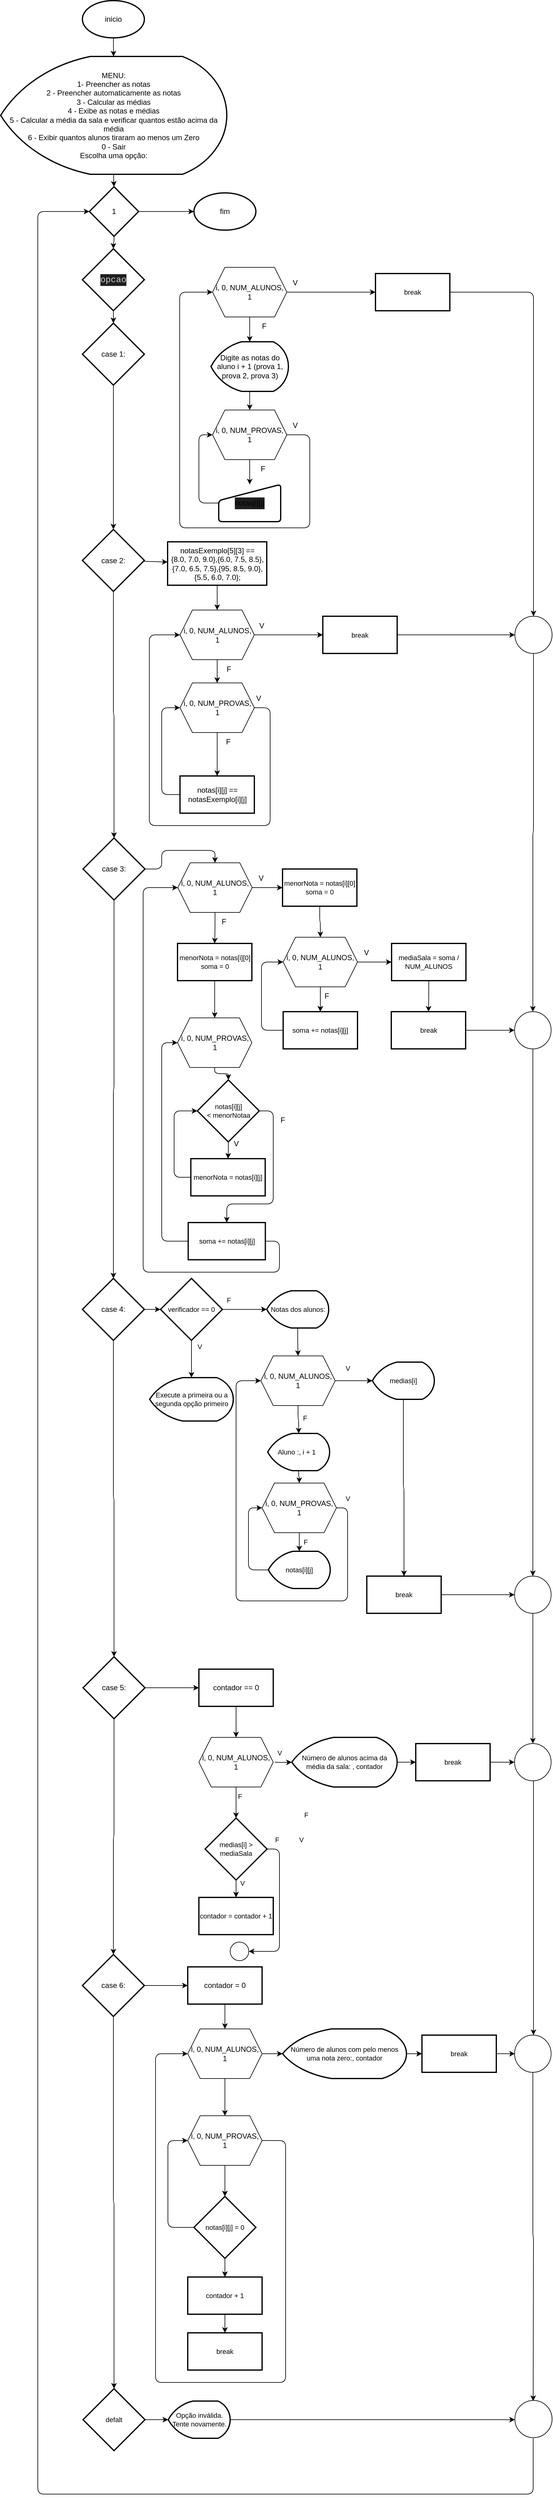 <mxfile>
    <diagram id="qkY7__N8tfTs5r9OMpkE" name="Page-1">
        <mxGraphModel dx="1461" dy="587" grid="1" gridSize="10" guides="1" tooltips="1" connect="1" arrows="1" fold="1" page="1" pageScale="1" pageWidth="850" pageHeight="1100" math="0" shadow="0">
            <root>
                <mxCell id="0"/>
                <mxCell id="1" parent="0"/>
                <mxCell id="8" value="" style="edgeStyle=none;html=1;" parent="1" source="2" target="6" edge="1">
                    <mxGeometry relative="1" as="geometry"/>
                </mxCell>
                <mxCell id="2" value="inicio" style="strokeWidth=2;html=1;shape=mxgraph.flowchart.start_1;whiteSpace=wrap;" parent="1" vertex="1">
                    <mxGeometry x="142" y="10" width="100" height="60" as="geometry"/>
                </mxCell>
                <mxCell id="222" style="edgeStyle=orthogonalEdgeStyle;html=1;exitX=0.5;exitY=1;exitDx=0;exitDy=0;exitPerimeter=0;entryX=0.5;entryY=0;entryDx=0;entryDy=0;entryPerimeter=0;" edge="1" parent="1" source="3" target="12">
                    <mxGeometry relative="1" as="geometry"/>
                </mxCell>
                <mxCell id="3" value="&lt;div style=&quot;color: rgb(204, 204, 204); background-color: rgb(31, 31, 31); font-family: &amp;quot;Cascadia Code&amp;quot;, Consolas, &amp;quot;Courier New&amp;quot;, monospace; font-size: 14px; line-height: 19px;&quot;&gt;opcao&lt;/div&gt;" style="strokeWidth=2;html=1;shape=mxgraph.flowchart.decision;whiteSpace=wrap;" parent="1" vertex="1">
                    <mxGeometry x="142" y="410" width="100" height="100" as="geometry"/>
                </mxCell>
                <mxCell id="220" style="edgeStyle=orthogonalEdgeStyle;html=1;exitX=0.5;exitY=1;exitDx=0;exitDy=0;exitPerimeter=0;entryX=0.5;entryY=0;entryDx=0;entryDy=0;entryPerimeter=0;" edge="1" parent="1" source="6" target="184">
                    <mxGeometry relative="1" as="geometry"/>
                </mxCell>
                <mxCell id="6" value="&lt;div style=&quot;&quot;&gt;MENU:&lt;/div&gt;&lt;div style=&quot;&quot;&gt;1- Preencher as notas&lt;/div&gt;&lt;div style=&quot;&quot;&gt;2 - Preencher automaticamente as notas&lt;/div&gt;&lt;div style=&quot;&quot;&gt;3 - Calcular as médias&lt;/div&gt;&lt;div style=&quot;&quot;&gt;4 - Exibe as notas e médias&lt;/div&gt;&lt;div style=&quot;&quot;&gt;5 - Calcular a média da sala e verificar quantos estão acima da média&lt;/div&gt;&lt;div style=&quot;&quot;&gt;6 - Exibir quantos alunos tiraram ao menos um Zero&lt;/div&gt;&lt;div style=&quot;&quot;&gt;0 - Sair&lt;/div&gt;&lt;div style=&quot;&quot;&gt;Escolha uma opção:&lt;/div&gt;" style="strokeWidth=2;html=1;shape=mxgraph.flowchart.display;whiteSpace=wrap;align=center;" parent="1" vertex="1">
                    <mxGeometry x="10" y="100" width="365" height="190" as="geometry"/>
                </mxCell>
                <mxCell id="43" style="edgeStyle=orthogonalEdgeStyle;html=1;exitX=0.5;exitY=1;exitDx=0;exitDy=0;exitPerimeter=0;entryX=0.5;entryY=0;entryDx=0;entryDy=0;entryPerimeter=0;fontSize=11;" parent="1" source="12" target="17" edge="1">
                    <mxGeometry relative="1" as="geometry"/>
                </mxCell>
                <mxCell id="12" value="case 1:" style="strokeWidth=2;html=1;shape=mxgraph.flowchart.decision;whiteSpace=wrap;" parent="1" vertex="1">
                    <mxGeometry x="142" y="530" width="100" height="100" as="geometry"/>
                </mxCell>
                <mxCell id="82" value="" style="edgeStyle=orthogonalEdgeStyle;html=1;fontSize=11;exitX=1;exitY=0.5;exitDx=0;exitDy=0;exitPerimeter=0;" parent="1" source="15" target="81" edge="1">
                    <mxGeometry relative="1" as="geometry">
                        <mxPoint x="260" y="2730" as="sourcePoint"/>
                    </mxGeometry>
                </mxCell>
                <mxCell id="98" value="" style="edgeStyle=orthogonalEdgeStyle;html=1;fontSize=11;" parent="1" source="14" target="95" edge="1">
                    <mxGeometry relative="1" as="geometry"/>
                </mxCell>
                <mxCell id="119" style="edgeStyle=orthogonalEdgeStyle;html=1;entryX=0.5;entryY=0;entryDx=0;entryDy=0;entryPerimeter=0;fontSize=11;" parent="1" source="14" target="15" edge="1">
                    <mxGeometry relative="1" as="geometry"/>
                </mxCell>
                <mxCell id="14" value="case 4:" style="strokeWidth=2;html=1;shape=mxgraph.flowchart.decision;whiteSpace=wrap;" parent="1" vertex="1">
                    <mxGeometry x="142" y="2070" width="100" height="100" as="geometry"/>
                </mxCell>
                <mxCell id="120" style="edgeStyle=orthogonalEdgeStyle;html=1;entryX=0.5;entryY=0;entryDx=0;entryDy=0;entryPerimeter=0;fontSize=11;" parent="1" source="15" target="18" edge="1">
                    <mxGeometry relative="1" as="geometry"/>
                </mxCell>
                <mxCell id="15" value="case 5:" style="strokeWidth=2;html=1;shape=mxgraph.flowchart.decision;whiteSpace=wrap;" parent="1" vertex="1">
                    <mxGeometry x="143" y="2680" width="100" height="100" as="geometry"/>
                </mxCell>
                <mxCell id="93" style="edgeStyle=orthogonalEdgeStyle;html=1;exitX=0.5;exitY=1;exitDx=0;exitDy=0;exitPerimeter=0;entryX=0.5;entryY=0;entryDx=0;entryDy=0;entryPerimeter=0;fontSize=11;" parent="1" source="16" target="14" edge="1">
                    <mxGeometry relative="1" as="geometry"/>
                </mxCell>
                <mxCell id="250" style="edgeStyle=orthogonalEdgeStyle;html=1;exitX=1;exitY=0.5;exitDx=0;exitDy=0;exitPerimeter=0;entryX=0.5;entryY=0;entryDx=0;entryDy=0;" edge="1" parent="1" source="16" target="193">
                    <mxGeometry relative="1" as="geometry">
                        <Array as="points">
                            <mxPoint x="270" y="1410"/>
                            <mxPoint x="270" y="1380"/>
                            <mxPoint x="356" y="1380"/>
                        </Array>
                    </mxGeometry>
                </mxCell>
                <mxCell id="16" value="case 3:" style="strokeWidth=2;html=1;shape=mxgraph.flowchart.decision;whiteSpace=wrap;" parent="1" vertex="1">
                    <mxGeometry x="143" y="1360" width="100" height="100" as="geometry"/>
                </mxCell>
                <mxCell id="33" value="" style="edgeStyle=none;html=1;fontSize=11;" parent="1" source="17" target="32" edge="1">
                    <mxGeometry relative="1" as="geometry"/>
                </mxCell>
                <mxCell id="77" style="edgeStyle=orthogonalEdgeStyle;html=1;entryX=0.5;entryY=0;entryDx=0;entryDy=0;entryPerimeter=0;fontSize=11;" parent="1" source="17" target="16" edge="1">
                    <mxGeometry relative="1" as="geometry"/>
                </mxCell>
                <mxCell id="17" value="case 2:" style="strokeWidth=2;html=1;shape=mxgraph.flowchart.decision;whiteSpace=wrap;" parent="1" vertex="1">
                    <mxGeometry x="142" y="862.5" width="100" height="100" as="geometry"/>
                </mxCell>
                <mxCell id="122" value="" style="edgeStyle=orthogonalEdgeStyle;html=1;fontSize=11;" parent="1" source="18" target="121" edge="1">
                    <mxGeometry relative="1" as="geometry"/>
                </mxCell>
                <mxCell id="140" style="edgeStyle=orthogonalEdgeStyle;html=1;exitX=0.5;exitY=1;exitDx=0;exitDy=0;exitPerimeter=0;fontSize=11;" parent="1" source="18" target="139" edge="1">
                    <mxGeometry relative="1" as="geometry"/>
                </mxCell>
                <mxCell id="18" value="case 6:" style="strokeWidth=2;html=1;shape=mxgraph.flowchart.decision;whiteSpace=wrap;" parent="1" vertex="1">
                    <mxGeometry x="142" y="3160" width="100" height="100" as="geometry"/>
                </mxCell>
                <mxCell id="239" style="edgeStyle=orthogonalEdgeStyle;html=1;exitX=0.5;exitY=1;exitDx=0;exitDy=0;exitPerimeter=0;entryX=0.5;entryY=0;entryDx=0;entryDy=0;" edge="1" parent="1" source="20" target="191">
                    <mxGeometry relative="1" as="geometry"/>
                </mxCell>
                <mxCell id="20" value="Digite as notas do aluno i + 1 (prova 1, prova 2, prova 3)" style="strokeWidth=2;html=1;shape=mxgraph.flowchart.display;whiteSpace=wrap;" parent="1" vertex="1">
                    <mxGeometry x="349.5" y="560" width="125" height="80" as="geometry"/>
                </mxCell>
                <mxCell id="26" value="" style="edgeStyle=none;html=1;exitX=1;exitY=0.5;exitDx=0;exitDy=0;entryX=0;entryY=0.5;entryDx=0;entryDy=0;" parent="1" source="190" target="157" edge="1">
                    <mxGeometry relative="1" as="geometry">
                        <mxPoint x="472" y="560" as="sourcePoint"/>
                        <mxPoint x="500" y="560" as="targetPoint"/>
                    </mxGeometry>
                </mxCell>
                <mxCell id="40" style="edgeStyle=orthogonalEdgeStyle;html=1;exitX=1;exitY=0.5;exitDx=0;exitDy=0;entryX=0;entryY=0.5;entryDx=0;entryDy=0;fontSize=11;" parent="1" source="191" target="190" edge="1">
                    <mxGeometry relative="1" as="geometry">
                        <Array as="points">
                            <mxPoint x="509" y="710"/>
                            <mxPoint x="509" y="860"/>
                            <mxPoint x="299" y="860"/>
                            <mxPoint x="299" y="480"/>
                        </Array>
                        <mxPoint x="484.5" y="795" as="sourcePoint"/>
                        <mxPoint x="347" y="560" as="targetPoint"/>
                    </mxGeometry>
                </mxCell>
                <mxCell id="37" value="" style="edgeStyle=none;html=1;fontSize=11;entryX=0.5;entryY=0;entryDx=0;entryDy=0;" parent="1" source="32" target="188" edge="1">
                    <mxGeometry relative="1" as="geometry">
                        <mxPoint x="359.5" y="980" as="targetPoint"/>
                    </mxGeometry>
                </mxCell>
                <mxCell id="32" value="notasExemplo[5][3] ==&lt;br&gt;{8.0, 7.0, 9.0},{6.0, 7.5, 8.5},{7.0, 6.5, 7.5},{95, 8.5, 9.0},{5.5, 6.0, 7.0};" style="whiteSpace=wrap;html=1;strokeWidth=2;" parent="1" vertex="1">
                    <mxGeometry x="279.5" y="882.5" width="160" height="70" as="geometry"/>
                </mxCell>
                <mxCell id="44" style="edgeStyle=orthogonalEdgeStyle;html=1;exitX=0.5;exitY=1;exitDx=0;exitDy=0;entryX=0.5;entryY=0;entryDx=0;entryDy=0;fontSize=11;" parent="1" source="188" target="189" edge="1">
                    <mxGeometry relative="1" as="geometry">
                        <mxPoint x="359.5" y="1085" as="sourcePoint"/>
                        <mxPoint x="359.5" y="1110" as="targetPoint"/>
                    </mxGeometry>
                </mxCell>
                <mxCell id="156" style="edgeStyle=orthogonalEdgeStyle;html=1;entryX=0;entryY=0.5;entryDx=0;entryDy=0;fontSize=11;exitX=1;exitY=0.5;exitDx=0;exitDy=0;" parent="1" source="188" target="155" edge="1">
                    <mxGeometry relative="1" as="geometry">
                        <mxPoint x="429.5" y="1032.5" as="sourcePoint"/>
                    </mxGeometry>
                </mxCell>
                <mxCell id="46" value="" style="edgeStyle=orthogonalEdgeStyle;html=1;fontSize=11;exitX=0.5;exitY=1;exitDx=0;exitDy=0;" parent="1" source="189" target="45" edge="1">
                    <mxGeometry relative="1" as="geometry">
                        <mxPoint x="359.5" y="1220" as="sourcePoint"/>
                    </mxGeometry>
                </mxCell>
                <mxCell id="49" style="edgeStyle=orthogonalEdgeStyle;html=1;exitX=1;exitY=0.5;exitDx=0;exitDy=0;entryX=0;entryY=0.5;entryDx=0;entryDy=0;fontSize=11;" parent="1" source="189" target="188" edge="1">
                    <mxGeometry relative="1" as="geometry">
                        <Array as="points">
                            <mxPoint x="445" y="1150"/>
                            <mxPoint x="445" y="1340"/>
                            <mxPoint x="250" y="1340"/>
                            <mxPoint x="250" y="1033"/>
                        </Array>
                        <mxPoint x="434.5" y="1165" as="sourcePoint"/>
                        <mxPoint x="289.5" y="1032.5" as="targetPoint"/>
                    </mxGeometry>
                </mxCell>
                <mxCell id="48" style="edgeStyle=orthogonalEdgeStyle;html=1;exitX=0;exitY=0.5;exitDx=0;exitDy=0;entryX=0;entryY=0.5;entryDx=0;entryDy=0;fontSize=11;" parent="1" source="45" target="189" edge="1">
                    <mxGeometry relative="1" as="geometry">
                        <mxPoint x="284.5" y="1165" as="targetPoint"/>
                        <Array as="points">
                            <mxPoint x="270" y="1290"/>
                            <mxPoint x="270" y="1150"/>
                        </Array>
                    </mxGeometry>
                </mxCell>
                <mxCell id="45" value="notas[i][j] == notasExemplo[i][j]" style="whiteSpace=wrap;html=1;strokeWidth=2;" parent="1" vertex="1">
                    <mxGeometry x="299.5" y="1260" width="120" height="60" as="geometry"/>
                </mxCell>
                <mxCell id="55" value="" style="edgeStyle=orthogonalEdgeStyle;html=1;fontSize=11;exitX=0.5;exitY=1;exitDx=0;exitDy=0;" parent="1" source="193" target="54" edge="1">
                    <mxGeometry relative="1" as="geometry">
                        <mxPoint x="355.5" y="1500" as="sourcePoint"/>
                    </mxGeometry>
                </mxCell>
                <mxCell id="69" value="" style="edgeStyle=orthogonalEdgeStyle;html=1;fontSize=11;exitX=1;exitY=0.5;exitDx=0;exitDy=0;" parent="1" source="193" target="68" edge="1">
                    <mxGeometry relative="1" as="geometry">
                        <mxPoint x="430.5" y="1690" as="sourcePoint"/>
                    </mxGeometry>
                </mxCell>
                <mxCell id="196" value="" style="edgeStyle=orthogonalEdgeStyle;html=1;" edge="1" parent="1" source="54" target="194">
                    <mxGeometry relative="1" as="geometry"/>
                </mxCell>
                <mxCell id="54" value="menorNota = notas[i][0] soma = 0" style="whiteSpace=wrap;html=1;strokeWidth=2;fontSize=11;" parent="1" vertex="1">
                    <mxGeometry x="295.5" y="1530" width="120" height="60" as="geometry"/>
                </mxCell>
                <mxCell id="58" value="" style="edgeStyle=orthogonalEdgeStyle;html=1;fontSize=11;" parent="1" source="56" target="57" edge="1">
                    <mxGeometry relative="1" as="geometry"/>
                </mxCell>
                <mxCell id="258" style="edgeStyle=orthogonalEdgeStyle;html=1;exitX=1;exitY=0.5;exitDx=0;exitDy=0;exitPerimeter=0;entryX=0.5;entryY=0;entryDx=0;entryDy=0;" edge="1" parent="1" source="56" target="61">
                    <mxGeometry relative="1" as="geometry">
                        <Array as="points">
                            <mxPoint x="450" y="1800"/>
                            <mxPoint x="450" y="1950"/>
                            <mxPoint x="375" y="1950"/>
                        </Array>
                    </mxGeometry>
                </mxCell>
                <mxCell id="56" value="notas[i][j] &lt;br&gt;&amp;lt; menorNotaa" style="strokeWidth=2;html=1;shape=mxgraph.flowchart.decision;whiteSpace=wrap;fontSize=11;" parent="1" vertex="1">
                    <mxGeometry x="327.5" y="1750" width="100" height="100" as="geometry"/>
                </mxCell>
                <mxCell id="257" style="edgeStyle=orthogonalEdgeStyle;html=1;exitX=0;exitY=0.5;exitDx=0;exitDy=0;entryX=0;entryY=0.5;entryDx=0;entryDy=0;entryPerimeter=0;" edge="1" parent="1" source="57" target="56">
                    <mxGeometry relative="1" as="geometry">
                        <Array as="points">
                            <mxPoint x="290" y="1907"/>
                            <mxPoint x="290" y="1800"/>
                        </Array>
                    </mxGeometry>
                </mxCell>
                <mxCell id="57" value="menorNota = notas[i][j]" style="whiteSpace=wrap;html=1;fontSize=11;strokeWidth=2;" parent="1" vertex="1">
                    <mxGeometry x="317" y="1877" width="120" height="60" as="geometry"/>
                </mxCell>
                <mxCell id="63" style="edgeStyle=orthogonalEdgeStyle;html=1;exitX=0;exitY=0.5;exitDx=0;exitDy=0;entryX=0;entryY=0.5;entryDx=0;entryDy=0;fontSize=11;" parent="1" source="61" target="194" edge="1">
                    <mxGeometry relative="1" as="geometry">
                        <Array as="points">
                            <mxPoint x="270" y="2010"/>
                            <mxPoint x="270" y="1690"/>
                        </Array>
                        <mxPoint x="280.5" y="1690" as="targetPoint"/>
                    </mxGeometry>
                </mxCell>
                <mxCell id="249" style="edgeStyle=orthogonalEdgeStyle;html=1;exitX=1;exitY=0.5;exitDx=0;exitDy=0;entryX=0;entryY=0.5;entryDx=0;entryDy=0;" edge="1" parent="1" source="61" target="193">
                    <mxGeometry relative="1" as="geometry">
                        <Array as="points">
                            <mxPoint x="460" y="2010"/>
                            <mxPoint x="460" y="2060"/>
                            <mxPoint x="240" y="2060"/>
                            <mxPoint x="240" y="1440"/>
                        </Array>
                    </mxGeometry>
                </mxCell>
                <mxCell id="61" value="soma += notas[i][j]" style="whiteSpace=wrap;html=1;fontSize=11;strokeWidth=2;" parent="1" vertex="1">
                    <mxGeometry x="312.75" y="1980" width="124.5" height="60" as="geometry"/>
                </mxCell>
                <mxCell id="74" style="edgeStyle=orthogonalEdgeStyle;html=1;entryX=0;entryY=0.5;entryDx=0;entryDy=0;fontSize=11;exitX=0;exitY=0.5;exitDx=0;exitDy=0;" parent="1" source="67" target="198" edge="1">
                    <mxGeometry relative="1" as="geometry">
                        <Array as="points">
                            <mxPoint x="431" y="1670"/>
                            <mxPoint x="431" y="1560"/>
                        </Array>
                        <mxPoint x="451" y="1570" as="targetPoint"/>
                    </mxGeometry>
                </mxCell>
                <mxCell id="67" value="soma += notas[i][j]" style="whiteSpace=wrap;html=1;fontSize=11;strokeWidth=2;" parent="1" vertex="1">
                    <mxGeometry x="466" y="1640" width="120" height="60" as="geometry"/>
                </mxCell>
                <mxCell id="199" value="" style="edgeStyle=orthogonalEdgeStyle;html=1;" edge="1" parent="1" source="68" target="198">
                    <mxGeometry relative="1" as="geometry"/>
                </mxCell>
                <mxCell id="68" value="menorNota = notas[i][0] soma = 0" style="whiteSpace=wrap;html=1;strokeWidth=2;fontSize=11;" parent="1" vertex="1">
                    <mxGeometry x="465" y="1410" width="120" height="60" as="geometry"/>
                </mxCell>
                <mxCell id="154" value="" style="edgeStyle=orthogonalEdgeStyle;html=1;fontSize=11;" parent="1" source="72" target="152" edge="1">
                    <mxGeometry relative="1" as="geometry"/>
                </mxCell>
                <mxCell id="72" value="mediaSala = soma / NUM_ALUNOS" style="whiteSpace=wrap;html=1;fontSize=11;strokeWidth=2;" parent="1" vertex="1">
                    <mxGeometry x="641" y="1530" width="120" height="60" as="geometry"/>
                </mxCell>
                <mxCell id="213" value="" style="edgeStyle=orthogonalEdgeStyle;html=1;" edge="1" parent="1" source="81" target="210">
                    <mxGeometry relative="1" as="geometry"/>
                </mxCell>
                <mxCell id="81" value="contador == 0" style="whiteSpace=wrap;html=1;strokeWidth=2;" parent="1" vertex="1">
                    <mxGeometry x="330" y="2700" width="120" height="60" as="geometry"/>
                </mxCell>
                <mxCell id="92" value="" style="edgeStyle=orthogonalEdgeStyle;html=1;fontSize=11;" parent="1" target="91" edge="1">
                    <mxGeometry relative="1" as="geometry">
                        <mxPoint x="452.5" y="2850" as="sourcePoint"/>
                    </mxGeometry>
                </mxCell>
                <mxCell id="87" value="" style="edgeStyle=orthogonalEdgeStyle;html=1;fontSize=11;" parent="1" source="85" target="86" edge="1">
                    <mxGeometry relative="1" as="geometry"/>
                </mxCell>
                <mxCell id="277" style="edgeStyle=orthogonalEdgeStyle;html=1;exitX=1;exitY=0.5;exitDx=0;exitDy=0;exitPerimeter=0;entryX=1;entryY=0.5;entryDx=0;entryDy=0;entryPerimeter=0;" edge="1" parent="1" source="85" target="278">
                    <mxGeometry relative="1" as="geometry">
                        <mxPoint x="520" y="3130" as="targetPoint"/>
                        <Array as="points">
                            <mxPoint x="460" y="2990"/>
                            <mxPoint x="460" y="3155"/>
                        </Array>
                    </mxGeometry>
                </mxCell>
                <mxCell id="85" value="medias[i] &amp;gt; mediaSala" style="strokeWidth=2;html=1;shape=mxgraph.flowchart.decision;whiteSpace=wrap;fontSize=11;" parent="1" vertex="1">
                    <mxGeometry x="340" y="2940" width="100" height="100" as="geometry"/>
                </mxCell>
                <mxCell id="86" value="contador = contador + 1" style="whiteSpace=wrap;html=1;fontSize=11;strokeWidth=2;" parent="1" vertex="1">
                    <mxGeometry x="330" y="3068" width="120" height="60" as="geometry"/>
                </mxCell>
                <mxCell id="149" value="" style="edgeStyle=orthogonalEdgeStyle;html=1;fontSize=11;" parent="1" source="91" target="148" edge="1">
                    <mxGeometry relative="1" as="geometry"/>
                </mxCell>
                <mxCell id="91" value="Número de alunos acima da média da sala: , contador" style="strokeWidth=2;html=1;shape=mxgraph.flowchart.display;whiteSpace=wrap;fontSize=11;" parent="1" vertex="1">
                    <mxGeometry x="480" y="2810" width="170" height="80" as="geometry"/>
                </mxCell>
                <mxCell id="97" value="" style="edgeStyle=orthogonalEdgeStyle;html=1;fontSize=11;" parent="1" source="95" target="96" edge="1">
                    <mxGeometry relative="1" as="geometry"/>
                </mxCell>
                <mxCell id="103" value="" style="edgeStyle=orthogonalEdgeStyle;html=1;fontSize=11;" parent="1" source="95" target="100" edge="1">
                    <mxGeometry relative="1" as="geometry"/>
                </mxCell>
                <mxCell id="95" value="verificador == 0" style="strokeWidth=2;html=1;shape=mxgraph.flowchart.decision;whiteSpace=wrap;fontSize=11;" parent="1" vertex="1">
                    <mxGeometry x="268" y="2070" width="100" height="100" as="geometry"/>
                </mxCell>
                <mxCell id="96" value="Execute a primeira ou a segunda opção primeiro" style="strokeWidth=2;html=1;shape=mxgraph.flowchart.display;whiteSpace=wrap;fontSize=11;" parent="1" vertex="1">
                    <mxGeometry x="250.5" y="2230" width="135" height="70" as="geometry"/>
                </mxCell>
                <mxCell id="261" style="edgeStyle=orthogonalEdgeStyle;html=1;exitX=0;exitY=0.5;exitDx=0;exitDy=0;exitPerimeter=0;entryX=0;entryY=0.5;entryDx=0;entryDy=0;" edge="1" parent="1" source="99" target="204">
                    <mxGeometry relative="1" as="geometry">
                        <Array as="points">
                            <mxPoint x="410" y="2540"/>
                            <mxPoint x="410" y="2440"/>
                        </Array>
                    </mxGeometry>
                </mxCell>
                <mxCell id="99" value="notas[i][j]" style="strokeWidth=2;html=1;shape=mxgraph.flowchart.display;whiteSpace=wrap;fontSize=11;" parent="1" vertex="1">
                    <mxGeometry x="442" y="2510" width="100" height="60" as="geometry"/>
                </mxCell>
                <mxCell id="208" value="" style="edgeStyle=orthogonalEdgeStyle;html=1;" edge="1" parent="1" source="100" target="203">
                    <mxGeometry relative="1" as="geometry"/>
                </mxCell>
                <mxCell id="100" value="Notas dos alunos:" style="strokeWidth=2;html=1;shape=mxgraph.flowchart.display;whiteSpace=wrap;fontSize=11;" parent="1" vertex="1">
                    <mxGeometry x="439.5" y="2090" width="100" height="60" as="geometry"/>
                </mxCell>
                <mxCell id="265" style="edgeStyle=orthogonalEdgeStyle;html=1;exitX=0.5;exitY=1;exitDx=0;exitDy=0;exitPerimeter=0;entryX=0.5;entryY=0;entryDx=0;entryDy=0;" edge="1" parent="1" source="102" target="204">
                    <mxGeometry relative="1" as="geometry"/>
                </mxCell>
                <mxCell id="102" value="Aluno :, i + 1&amp;nbsp;&amp;nbsp;" style="strokeWidth=2;html=1;shape=mxgraph.flowchart.display;whiteSpace=wrap;fontSize=11;" parent="1" vertex="1">
                    <mxGeometry x="441" y="2320" width="100" height="60" as="geometry"/>
                </mxCell>
                <mxCell id="115" value="V" style="text;html=1;align=center;verticalAlign=middle;resizable=0;points=[];autosize=1;strokeColor=none;fillColor=none;fontSize=11;" parent="1" vertex="1">
                    <mxGeometry x="315.5" y="2165" width="30" height="30" as="geometry"/>
                </mxCell>
                <mxCell id="118" value="F" style="text;html=1;align=center;verticalAlign=middle;resizable=0;points=[];autosize=1;strokeColor=none;fillColor=none;fontSize=11;" parent="1" vertex="1">
                    <mxGeometry x="362.5" y="2090" width="30" height="30" as="geometry"/>
                </mxCell>
                <mxCell id="218" value="" style="edgeStyle=orthogonalEdgeStyle;html=1;" edge="1" parent="1" source="121" target="215">
                    <mxGeometry relative="1" as="geometry"/>
                </mxCell>
                <mxCell id="121" value="contador = 0" style="whiteSpace=wrap;html=1;strokeWidth=2;" parent="1" vertex="1">
                    <mxGeometry x="312" y="3180" width="120" height="60" as="geometry"/>
                </mxCell>
                <mxCell id="136" style="edgeStyle=orthogonalEdgeStyle;html=1;exitX=1;exitY=0.5;exitDx=0;exitDy=0;entryX=0;entryY=0.5;entryDx=0;entryDy=0;fontSize=11;" parent="1" source="211" target="215" edge="1">
                    <mxGeometry relative="1" as="geometry">
                        <Array as="points">
                            <mxPoint x="470" y="3460"/>
                            <mxPoint x="470" y="3850"/>
                            <mxPoint x="260" y="3850"/>
                            <mxPoint x="260" y="3320"/>
                        </Array>
                        <mxPoint x="447" y="3460" as="sourcePoint"/>
                        <mxPoint x="299.75" y="3320" as="targetPoint"/>
                    </mxGeometry>
                </mxCell>
                <mxCell id="132" value="" style="edgeStyle=orthogonalEdgeStyle;html=1;fontSize=11;" parent="1" source="129" target="131" edge="1">
                    <mxGeometry relative="1" as="geometry"/>
                </mxCell>
                <mxCell id="135" style="edgeStyle=orthogonalEdgeStyle;html=1;entryX=0;entryY=0.5;entryDx=0;entryDy=0;fontSize=11;" parent="1" source="129" target="211" edge="1">
                    <mxGeometry relative="1" as="geometry">
                        <Array as="points">
                            <mxPoint x="280" y="3600"/>
                            <mxPoint x="280" y="3460"/>
                        </Array>
                        <mxPoint x="297" y="3460" as="targetPoint"/>
                    </mxGeometry>
                </mxCell>
                <mxCell id="129" value="notas[i][j] = 0" style="strokeWidth=2;html=1;shape=mxgraph.flowchart.decision;whiteSpace=wrap;fontSize=11;" parent="1" vertex="1">
                    <mxGeometry x="322" y="3550" width="100" height="100" as="geometry"/>
                </mxCell>
                <mxCell id="134" value="" style="edgeStyle=orthogonalEdgeStyle;html=1;fontSize=11;" parent="1" source="131" target="133" edge="1">
                    <mxGeometry relative="1" as="geometry"/>
                </mxCell>
                <mxCell id="131" value="contador + 1" style="whiteSpace=wrap;html=1;fontSize=11;strokeWidth=2;" parent="1" vertex="1">
                    <mxGeometry x="312" y="3680" width="120" height="60" as="geometry"/>
                </mxCell>
                <mxCell id="133" value="break" style="whiteSpace=wrap;html=1;fontSize=11;strokeWidth=2;" parent="1" vertex="1">
                    <mxGeometry x="312" y="3770" width="120" height="60" as="geometry"/>
                </mxCell>
                <mxCell id="176" style="edgeStyle=orthogonalEdgeStyle;html=1;exitX=1;exitY=0.5;exitDx=0;exitDy=0;exitPerimeter=0;entryX=0;entryY=0.5;entryDx=0;entryDy=0;fontSize=11;" parent="1" source="137" target="175" edge="1">
                    <mxGeometry relative="1" as="geometry"/>
                </mxCell>
                <mxCell id="137" value="Número de alunos com pelo menos uma nota zero:, contador" style="strokeWidth=2;html=1;shape=mxgraph.flowchart.display;whiteSpace=wrap;fontSize=11;" parent="1" vertex="1">
                    <mxGeometry x="465" y="3280" width="200" height="80" as="geometry"/>
                </mxCell>
                <mxCell id="142" value="" style="edgeStyle=orthogonalEdgeStyle;html=1;fontSize=11;" parent="1" source="139" target="141" edge="1">
                    <mxGeometry relative="1" as="geometry"/>
                </mxCell>
                <mxCell id="139" value="defalt" style="strokeWidth=2;html=1;shape=mxgraph.flowchart.decision;whiteSpace=wrap;fontSize=11;" parent="1" vertex="1">
                    <mxGeometry x="143" y="3860" width="100" height="100" as="geometry"/>
                </mxCell>
                <mxCell id="145" style="edgeStyle=orthogonalEdgeStyle;html=1;exitX=1;exitY=0.5;exitDx=0;exitDy=0;exitPerimeter=0;fontSize=11;entryX=0;entryY=0.5;entryDx=0;entryDy=0;entryPerimeter=0;" parent="1" source="141" edge="1">
                    <mxGeometry relative="1" as="geometry">
                        <mxPoint x="840" y="3910" as="targetPoint"/>
                    </mxGeometry>
                </mxCell>
                <mxCell id="141" value="Opção inválida. Tente novamente." style="strokeWidth=2;html=1;shape=mxgraph.flowchart.display;whiteSpace=wrap;fontSize=11;" parent="1" vertex="1">
                    <mxGeometry x="280.5" y="3880" width="100" height="60" as="geometry"/>
                </mxCell>
                <mxCell id="183" value="" style="edgeStyle=orthogonalEdgeStyle;html=1;fontSize=11;entryX=0;entryY=0.5;entryDx=0;entryDy=0;entryPerimeter=0;" parent="1" target="184" edge="1">
                    <mxGeometry relative="1" as="geometry">
                        <mxPoint x="869.5" y="3940" as="sourcePoint"/>
                        <mxPoint x="870" y="4030" as="targetPoint"/>
                        <Array as="points">
                            <mxPoint x="870" y="4030"/>
                            <mxPoint x="70" y="4030"/>
                            <mxPoint x="70" y="350"/>
                        </Array>
                    </mxGeometry>
                </mxCell>
                <mxCell id="228" value="" style="edgeStyle=orthogonalEdgeStyle;html=1;" edge="1" parent="1" source="148" target="226">
                    <mxGeometry relative="1" as="geometry"/>
                </mxCell>
                <mxCell id="148" value="break" style="whiteSpace=wrap;html=1;fontSize=11;strokeWidth=2;" parent="1" vertex="1">
                    <mxGeometry x="680" y="2820" width="120" height="60" as="geometry"/>
                </mxCell>
                <mxCell id="168" style="edgeStyle=orthogonalEdgeStyle;html=1;exitX=1;exitY=0.5;exitDx=0;exitDy=0;entryX=0;entryY=0.5;entryDx=0;entryDy=0;fontSize=11;entryPerimeter=0;" parent="1" source="150" target="225" edge="1">
                    <mxGeometry relative="1" as="geometry">
                        <mxPoint x="829" y="2580" as="targetPoint"/>
                    </mxGeometry>
                </mxCell>
                <mxCell id="150" value="break" style="whiteSpace=wrap;html=1;fontSize=11;strokeWidth=2;" parent="1" vertex="1">
                    <mxGeometry x="601" y="2550" width="120" height="60" as="geometry"/>
                </mxCell>
                <mxCell id="231" value="" style="edgeStyle=orthogonalEdgeStyle;html=1;" edge="1" parent="1" source="152" target="229">
                    <mxGeometry relative="1" as="geometry"/>
                </mxCell>
                <mxCell id="152" value="break" style="whiteSpace=wrap;html=1;fontSize=11;strokeWidth=2;" parent="1" vertex="1">
                    <mxGeometry x="640.5" y="1640" width="120" height="60" as="geometry"/>
                </mxCell>
                <mxCell id="160" style="edgeStyle=orthogonalEdgeStyle;html=1;fontSize=11;" parent="1" source="155" edge="1">
                    <mxGeometry relative="1" as="geometry">
                        <mxPoint x="840" y="1032.5" as="targetPoint"/>
                    </mxGeometry>
                </mxCell>
                <mxCell id="155" value="break" style="whiteSpace=wrap;html=1;fontSize=11;strokeWidth=2;" parent="1" vertex="1">
                    <mxGeometry x="530" y="1002.5" width="120" height="60" as="geometry"/>
                </mxCell>
                <mxCell id="159" style="edgeStyle=orthogonalEdgeStyle;html=1;fontSize=11;entryX=0.5;entryY=0;entryDx=0;entryDy=0;entryPerimeter=0;" parent="1" source="157" target="161" edge="1">
                    <mxGeometry relative="1" as="geometry">
                        <mxPoint x="970" y="970" as="targetPoint"/>
                    </mxGeometry>
                </mxCell>
                <mxCell id="157" value="break" style="whiteSpace=wrap;html=1;fontSize=11;strokeWidth=2;" parent="1" vertex="1">
                    <mxGeometry x="615" y="450" width="120" height="60" as="geometry"/>
                </mxCell>
                <mxCell id="162" style="edgeStyle=orthogonalEdgeStyle;html=1;exitX=0.5;exitY=1;exitDx=0;exitDy=0;exitPerimeter=0;fontSize=11;entryX=0.5;entryY=0;entryDx=0;entryDy=0;entryPerimeter=0;" parent="1" source="161" target="229" edge="1">
                    <mxGeometry relative="1" as="geometry">
                        <mxPoint x="869" y="1900" as="targetPoint"/>
                    </mxGeometry>
                </mxCell>
                <mxCell id="161" value="" style="verticalLabelPosition=bottom;verticalAlign=top;html=1;shape=mxgraph.flowchart.on-page_reference;fontSize=11;" parent="1" vertex="1">
                    <mxGeometry x="840" y="1002.5" width="60" height="60" as="geometry"/>
                </mxCell>
                <mxCell id="167" value="" style="edgeStyle=orthogonalEdgeStyle;html=1;fontSize=11;entryX=0.5;entryY=0;entryDx=0;entryDy=0;entryPerimeter=0;exitX=0.5;exitY=1;exitDx=0;exitDy=0;exitPerimeter=0;" parent="1" source="229" target="225" edge="1">
                    <mxGeometry relative="1" as="geometry">
                        <mxPoint x="869.0" y="1980" as="sourcePoint"/>
                        <mxPoint x="869" y="2540" as="targetPoint"/>
                    </mxGeometry>
                </mxCell>
                <mxCell id="174" value="" style="edgeStyle=orthogonalEdgeStyle;html=1;fontSize=11;" parent="1" edge="1">
                    <mxGeometry relative="1" as="geometry">
                        <mxPoint x="870" y="2880" as="sourcePoint"/>
                        <mxPoint x="870" y="3290" as="targetPoint"/>
                    </mxGeometry>
                </mxCell>
                <mxCell id="178" style="edgeStyle=orthogonalEdgeStyle;html=1;entryX=0.5;entryY=0;entryDx=0;entryDy=0;entryPerimeter=0;fontSize=11;exitX=0.5;exitY=1;exitDx=0;exitDy=0;exitPerimeter=0;" parent="1" source="223" edge="1">
                    <mxGeometry relative="1" as="geometry">
                        <mxPoint x="890" y="3380" as="sourcePoint"/>
                        <mxPoint x="869.5" y="3880" as="targetPoint"/>
                    </mxGeometry>
                </mxCell>
                <mxCell id="177" style="edgeStyle=orthogonalEdgeStyle;html=1;exitX=1;exitY=0.5;exitDx=0;exitDy=0;entryX=0;entryY=0.5;entryDx=0;entryDy=0;fontSize=11;" parent="1" source="175" edge="1">
                    <mxGeometry relative="1" as="geometry">
                        <mxPoint x="840" y="3320" as="targetPoint"/>
                    </mxGeometry>
                </mxCell>
                <mxCell id="175" value="break" style="whiteSpace=wrap;html=1;fontSize=11;strokeWidth=2;" parent="1" vertex="1">
                    <mxGeometry x="690" y="3290" width="120" height="60" as="geometry"/>
                </mxCell>
                <mxCell id="221" style="edgeStyle=orthogonalEdgeStyle;html=1;exitX=0.5;exitY=1;exitDx=0;exitDy=0;exitPerimeter=0;entryX=0.5;entryY=0;entryDx=0;entryDy=0;entryPerimeter=0;" edge="1" parent="1" source="184" target="3">
                    <mxGeometry relative="1" as="geometry"/>
                </mxCell>
                <mxCell id="233" value="" style="edgeStyle=orthogonalEdgeStyle;html=1;" edge="1" parent="1" source="184" target="232">
                    <mxGeometry relative="1" as="geometry"/>
                </mxCell>
                <mxCell id="184" value="1" style="strokeWidth=2;html=1;shape=mxgraph.flowchart.decision;whiteSpace=wrap;" vertex="1" parent="1">
                    <mxGeometry x="153.25" y="310" width="79.5" height="80" as="geometry"/>
                </mxCell>
                <mxCell id="188" value="i, 0, NUM_ALUNOS, 1" style="shape=hexagon;perimeter=hexagonPerimeter2;whiteSpace=wrap;html=1;fixedSize=1;" vertex="1" parent="1">
                    <mxGeometry x="299.5" y="992.5" width="120" height="80" as="geometry"/>
                </mxCell>
                <mxCell id="189" value="i, 0, NUM_PROVAS, 1" style="shape=hexagon;perimeter=hexagonPerimeter2;whiteSpace=wrap;html=1;fixedSize=1;" vertex="1" parent="1">
                    <mxGeometry x="299.5" y="1110" width="120" height="80" as="geometry"/>
                </mxCell>
                <mxCell id="240" value="" style="edgeStyle=orthogonalEdgeStyle;html=1;" edge="1" parent="1" source="190" target="20">
                    <mxGeometry relative="1" as="geometry"/>
                </mxCell>
                <mxCell id="190" value="i, 0, NUM_ALUNOS, 1" style="shape=hexagon;perimeter=hexagonPerimeter2;whiteSpace=wrap;html=1;fixedSize=1;" vertex="1" parent="1">
                    <mxGeometry x="352" y="440" width="120" height="80" as="geometry"/>
                </mxCell>
                <mxCell id="192" style="edgeStyle=orthogonalEdgeStyle;html=1;exitX=0;exitY=0.5;exitDx=0;exitDy=0;entryX=0;entryY=0.5;entryDx=0;entryDy=0;" edge="1" parent="1" source="237" target="191">
                    <mxGeometry relative="1" as="geometry">
                        <Array as="points">
                            <mxPoint x="330" y="820"/>
                            <mxPoint x="330" y="710"/>
                        </Array>
                    </mxGeometry>
                </mxCell>
                <mxCell id="238" style="edgeStyle=orthogonalEdgeStyle;html=1;exitX=0.5;exitY=1;exitDx=0;exitDy=0;entryX=0.5;entryY=0;entryDx=0;entryDy=0;" edge="1" parent="1" source="191" target="237">
                    <mxGeometry relative="1" as="geometry"/>
                </mxCell>
                <mxCell id="191" value="i, 0, NUM_PROVAS, 1" style="shape=hexagon;perimeter=hexagonPerimeter2;whiteSpace=wrap;html=1;fixedSize=1;" vertex="1" parent="1">
                    <mxGeometry x="352" y="670" width="120" height="80" as="geometry"/>
                </mxCell>
                <mxCell id="193" value="i, 0, NUM_ALUNOS, 1" style="shape=hexagon;perimeter=hexagonPerimeter2;whiteSpace=wrap;html=1;fixedSize=1;" vertex="1" parent="1">
                    <mxGeometry x="296" y="1400" width="120" height="80" as="geometry"/>
                </mxCell>
                <mxCell id="197" value="" style="edgeStyle=orthogonalEdgeStyle;html=1;" edge="1" parent="1" source="194" target="56">
                    <mxGeometry relative="1" as="geometry"/>
                </mxCell>
                <mxCell id="194" value="i, 0, NUM_PROVAS, 1" style="shape=hexagon;perimeter=hexagonPerimeter2;whiteSpace=wrap;html=1;fixedSize=1;" vertex="1" parent="1">
                    <mxGeometry x="295.5" y="1650" width="120" height="80" as="geometry"/>
                </mxCell>
                <mxCell id="201" value="" style="edgeStyle=orthogonalEdgeStyle;html=1;" edge="1" parent="1" source="198" target="67">
                    <mxGeometry relative="1" as="geometry"/>
                </mxCell>
                <mxCell id="202" value="" style="edgeStyle=orthogonalEdgeStyle;html=1;" edge="1" parent="1" source="198" target="72">
                    <mxGeometry relative="1" as="geometry"/>
                </mxCell>
                <mxCell id="251" value="" style="edgeStyle=orthogonalEdgeStyle;html=1;" edge="1" parent="1" source="198" target="67">
                    <mxGeometry relative="1" as="geometry"/>
                </mxCell>
                <mxCell id="198" value="i, 0, NUM_ALUNOS, 1" style="shape=hexagon;perimeter=hexagonPerimeter2;whiteSpace=wrap;html=1;fixedSize=1;" vertex="1" parent="1">
                    <mxGeometry x="466" y="1520" width="120" height="80" as="geometry"/>
                </mxCell>
                <mxCell id="207" value="" style="edgeStyle=orthogonalEdgeStyle;html=1;" edge="1" parent="1" source="203" target="102">
                    <mxGeometry relative="1" as="geometry"/>
                </mxCell>
                <mxCell id="271" value="" style="edgeStyle=orthogonalEdgeStyle;html=1;" edge="1" parent="1" source="203" target="263">
                    <mxGeometry relative="1" as="geometry"/>
                </mxCell>
                <mxCell id="203" value="i, 0, NUM_ALUNOS, 1" style="shape=hexagon;perimeter=hexagonPerimeter2;whiteSpace=wrap;html=1;fixedSize=1;" vertex="1" parent="1">
                    <mxGeometry x="430" y="2195" width="120" height="80" as="geometry"/>
                </mxCell>
                <mxCell id="205" value="" style="edgeStyle=orthogonalEdgeStyle;html=1;" edge="1" parent="1" source="204" target="99">
                    <mxGeometry relative="1" as="geometry"/>
                </mxCell>
                <mxCell id="264" style="edgeStyle=orthogonalEdgeStyle;html=1;exitX=1;exitY=0.5;exitDx=0;exitDy=0;entryX=0;entryY=0.5;entryDx=0;entryDy=0;" edge="1" parent="1" source="204" target="203">
                    <mxGeometry relative="1" as="geometry">
                        <Array as="points">
                            <mxPoint x="570" y="2440"/>
                            <mxPoint x="570" y="2590"/>
                            <mxPoint x="390" y="2590"/>
                            <mxPoint x="390" y="2235"/>
                        </Array>
                    </mxGeometry>
                </mxCell>
                <mxCell id="204" value="i, 0, NUM_PROVAS, 1" style="shape=hexagon;perimeter=hexagonPerimeter2;whiteSpace=wrap;html=1;fixedSize=1;" vertex="1" parent="1">
                    <mxGeometry x="432" y="2400" width="120" height="80" as="geometry"/>
                </mxCell>
                <mxCell id="214" value="" style="edgeStyle=orthogonalEdgeStyle;html=1;" edge="1" parent="1" source="210" target="85">
                    <mxGeometry relative="1" as="geometry"/>
                </mxCell>
                <mxCell id="210" value="i, 0, NUM_ALUNOS, 1" style="shape=hexagon;perimeter=hexagonPerimeter2;whiteSpace=wrap;html=1;fixedSize=1;" vertex="1" parent="1">
                    <mxGeometry x="330" y="2810" width="120" height="80" as="geometry"/>
                </mxCell>
                <mxCell id="219" value="" style="edgeStyle=orthogonalEdgeStyle;html=1;" edge="1" parent="1" source="211" target="129">
                    <mxGeometry relative="1" as="geometry"/>
                </mxCell>
                <mxCell id="211" value="i, 0, NUM_PROVAS, 1" style="shape=hexagon;perimeter=hexagonPerimeter2;whiteSpace=wrap;html=1;fixedSize=1;" vertex="1" parent="1">
                    <mxGeometry x="312" y="3420" width="120" height="80" as="geometry"/>
                </mxCell>
                <mxCell id="216" value="" style="edgeStyle=orthogonalEdgeStyle;html=1;" edge="1" parent="1" source="215" target="211">
                    <mxGeometry relative="1" as="geometry"/>
                </mxCell>
                <mxCell id="217" value="" style="edgeStyle=orthogonalEdgeStyle;html=1;" edge="1" parent="1" source="215" target="137">
                    <mxGeometry relative="1" as="geometry"/>
                </mxCell>
                <mxCell id="215" value="i, 0, NUM_ALUNOS, 1" style="shape=hexagon;perimeter=hexagonPerimeter2;whiteSpace=wrap;html=1;fixedSize=1;" vertex="1" parent="1">
                    <mxGeometry x="312" y="3280" width="120" height="80" as="geometry"/>
                </mxCell>
                <mxCell id="223" value="" style="verticalLabelPosition=bottom;verticalAlign=top;html=1;shape=mxgraph.flowchart.on-page_reference;fontSize=11;" vertex="1" parent="1">
                    <mxGeometry x="839.5" y="3290" width="59" height="60" as="geometry"/>
                </mxCell>
                <mxCell id="224" value="" style="verticalLabelPosition=bottom;verticalAlign=top;html=1;shape=mxgraph.flowchart.on-page_reference;" vertex="1" parent="1">
                    <mxGeometry x="840" y="3879" width="60" height="60" as="geometry"/>
                </mxCell>
                <mxCell id="227" style="edgeStyle=orthogonalEdgeStyle;html=1;entryX=0.5;entryY=0;entryDx=0;entryDy=0;entryPerimeter=0;" edge="1" parent="1" source="225" target="226">
                    <mxGeometry relative="1" as="geometry"/>
                </mxCell>
                <mxCell id="225" value="" style="verticalLabelPosition=bottom;verticalAlign=top;html=1;shape=mxgraph.flowchart.on-page_reference;fontSize=11;" vertex="1" parent="1">
                    <mxGeometry x="839.5" y="2550" width="59" height="60" as="geometry"/>
                </mxCell>
                <mxCell id="226" value="" style="verticalLabelPosition=bottom;verticalAlign=top;html=1;shape=mxgraph.flowchart.on-page_reference;fontSize=11;" vertex="1" parent="1">
                    <mxGeometry x="839.5" y="2820" width="59" height="60" as="geometry"/>
                </mxCell>
                <mxCell id="229" value="" style="verticalLabelPosition=bottom;verticalAlign=top;html=1;shape=mxgraph.flowchart.on-page_reference;fontSize=11;" vertex="1" parent="1">
                    <mxGeometry x="839.5" y="1640" width="59" height="60" as="geometry"/>
                </mxCell>
                <mxCell id="232" value="fim" style="strokeWidth=2;html=1;shape=mxgraph.flowchart.start_1;whiteSpace=wrap;" vertex="1" parent="1">
                    <mxGeometry x="322" y="320" width="100" height="60" as="geometry"/>
                </mxCell>
                <mxCell id="234" value="V" style="text;html=1;align=center;verticalAlign=middle;resizable=0;points=[];autosize=1;strokeColor=none;fillColor=none;" vertex="1" parent="1">
                    <mxGeometry x="470" y="450" width="30" height="30" as="geometry"/>
                </mxCell>
                <mxCell id="236" value="F" style="text;html=1;align=center;verticalAlign=middle;resizable=0;points=[];autosize=1;strokeColor=none;fillColor=none;" vertex="1" parent="1">
                    <mxGeometry x="419.5" y="520" width="30" height="30" as="geometry"/>
                </mxCell>
                <mxCell id="237" value="&lt;div style=&quot;background-color: rgb(31, 31, 31); line-height: 19px;&quot;&gt;notas[i][j]&lt;br&gt;&lt;/div&gt;" style="html=1;strokeWidth=2;shape=manualInput;whiteSpace=wrap;rounded=1;size=26;arcSize=11;" vertex="1" parent="1">
                    <mxGeometry x="362" y="790" width="100" height="60" as="geometry"/>
                </mxCell>
                <mxCell id="241" value="V" style="text;html=1;align=center;verticalAlign=middle;resizable=0;points=[];autosize=1;strokeColor=none;fillColor=none;" vertex="1" parent="1">
                    <mxGeometry x="470" y="680" width="30" height="30" as="geometry"/>
                </mxCell>
                <mxCell id="242" value="F" style="text;html=1;align=center;verticalAlign=middle;resizable=0;points=[];autosize=1;strokeColor=none;fillColor=none;" vertex="1" parent="1">
                    <mxGeometry x="417.5" y="750" width="30" height="30" as="geometry"/>
                </mxCell>
                <mxCell id="243" value="V" style="text;html=1;align=center;verticalAlign=middle;resizable=0;points=[];autosize=1;strokeColor=none;fillColor=none;" vertex="1" parent="1">
                    <mxGeometry x="416" y="1002.5" width="30" height="30" as="geometry"/>
                </mxCell>
                <mxCell id="244" value="F" style="text;html=1;align=center;verticalAlign=middle;resizable=0;points=[];autosize=1;strokeColor=none;fillColor=none;" vertex="1" parent="1">
                    <mxGeometry x="362.5" y="1072.5" width="30" height="30" as="geometry"/>
                </mxCell>
                <mxCell id="245" value="V" style="text;html=1;align=center;verticalAlign=middle;resizable=0;points=[];autosize=1;strokeColor=none;fillColor=none;" vertex="1" parent="1">
                    <mxGeometry x="415" y="1410" width="30" height="30" as="geometry"/>
                </mxCell>
                <mxCell id="246" value="V" style="text;html=1;align=center;verticalAlign=middle;resizable=0;points=[];autosize=1;strokeColor=none;fillColor=none;" vertex="1" parent="1">
                    <mxGeometry x="411" y="1120" width="30" height="30" as="geometry"/>
                </mxCell>
                <mxCell id="247" value="F" style="text;html=1;align=center;verticalAlign=middle;resizable=0;points=[];autosize=1;strokeColor=none;fillColor=none;" vertex="1" parent="1">
                    <mxGeometry x="362" y="1190" width="30" height="30" as="geometry"/>
                </mxCell>
                <mxCell id="248" value="F" style="text;html=1;align=center;verticalAlign=middle;resizable=0;points=[];autosize=1;strokeColor=none;fillColor=none;" vertex="1" parent="1">
                    <mxGeometry x="355" y="1480" width="30" height="30" as="geometry"/>
                </mxCell>
                <mxCell id="252" value="F" style="text;html=1;align=center;verticalAlign=middle;resizable=0;points=[];autosize=1;strokeColor=none;fillColor=none;" vertex="1" parent="1">
                    <mxGeometry x="521" y="1600" width="30" height="30" as="geometry"/>
                </mxCell>
                <mxCell id="253" value="V" style="text;html=1;align=center;verticalAlign=middle;resizable=0;points=[];autosize=1;strokeColor=none;fillColor=none;" vertex="1" parent="1">
                    <mxGeometry x="585" y="1530" width="30" height="30" as="geometry"/>
                </mxCell>
                <mxCell id="255" value="F" style="text;html=1;align=center;verticalAlign=middle;resizable=0;points=[];autosize=1;strokeColor=none;fillColor=none;" vertex="1" parent="1">
                    <mxGeometry x="450" y="1800" width="30" height="30" as="geometry"/>
                </mxCell>
                <mxCell id="256" value="V" style="text;html=1;align=center;verticalAlign=middle;resizable=0;points=[];autosize=1;strokeColor=none;fillColor=none;" vertex="1" parent="1">
                    <mxGeometry x="375" y="1838" width="30" height="30" as="geometry"/>
                </mxCell>
                <mxCell id="259" value="F" style="text;html=1;align=center;verticalAlign=middle;resizable=0;points=[];autosize=1;strokeColor=none;fillColor=none;fontSize=11;" vertex="1" parent="1">
                    <mxGeometry x="488" y="2920" width="30" height="30" as="geometry"/>
                </mxCell>
                <mxCell id="260" value="V" style="text;html=1;align=center;verticalAlign=middle;resizable=0;points=[];autosize=1;strokeColor=none;fillColor=none;fontSize=11;" vertex="1" parent="1">
                    <mxGeometry x="480" y="2960" width="30" height="30" as="geometry"/>
                </mxCell>
                <mxCell id="272" style="edgeStyle=orthogonalEdgeStyle;html=1;entryX=0.5;entryY=0;entryDx=0;entryDy=0;" edge="1" parent="1" source="263" target="150">
                    <mxGeometry relative="1" as="geometry"/>
                </mxCell>
                <mxCell id="263" value="medias[i]" style="strokeWidth=2;html=1;shape=mxgraph.flowchart.display;whiteSpace=wrap;fontSize=11;" vertex="1" parent="1">
                    <mxGeometry x="610" y="2205" width="100" height="60" as="geometry"/>
                </mxCell>
                <mxCell id="266" value="V" style="text;html=1;align=center;verticalAlign=middle;resizable=0;points=[];autosize=1;strokeColor=none;fillColor=none;fontSize=11;" vertex="1" parent="1">
                    <mxGeometry x="555" y="2200" width="30" height="30" as="geometry"/>
                </mxCell>
                <mxCell id="267" value="V" style="text;html=1;align=center;verticalAlign=middle;resizable=0;points=[];autosize=1;strokeColor=none;fillColor=none;fontSize=11;" vertex="1" parent="1">
                    <mxGeometry x="555" y="2410" width="30" height="30" as="geometry"/>
                </mxCell>
                <mxCell id="268" value="F" style="text;html=1;align=center;verticalAlign=middle;resizable=0;points=[];autosize=1;strokeColor=none;fillColor=none;fontSize=11;" vertex="1" parent="1">
                    <mxGeometry x="486" y="2280" width="30" height="30" as="geometry"/>
                </mxCell>
                <mxCell id="269" value="F" style="text;html=1;align=center;verticalAlign=middle;resizable=0;points=[];autosize=1;strokeColor=none;fillColor=none;fontSize=11;" vertex="1" parent="1">
                    <mxGeometry x="487" y="2480" width="30" height="30" as="geometry"/>
                </mxCell>
                <mxCell id="273" value="F" style="text;html=1;align=center;verticalAlign=middle;resizable=0;points=[];autosize=1;strokeColor=none;fillColor=none;fontSize=11;" vertex="1" parent="1">
                    <mxGeometry x="380.5" y="2890" width="30" height="30" as="geometry"/>
                </mxCell>
                <mxCell id="274" value="F" style="text;html=1;align=center;verticalAlign=middle;resizable=0;points=[];autosize=1;strokeColor=none;fillColor=none;fontSize=11;" vertex="1" parent="1">
                    <mxGeometry x="441" y="2960" width="30" height="30" as="geometry"/>
                </mxCell>
                <mxCell id="275" value="V" style="text;html=1;align=center;verticalAlign=middle;resizable=0;points=[];autosize=1;strokeColor=none;fillColor=none;fontSize=11;" vertex="1" parent="1">
                    <mxGeometry x="444.5" y="2820" width="30" height="30" as="geometry"/>
                </mxCell>
                <mxCell id="276" value="V" style="text;html=1;align=center;verticalAlign=middle;resizable=0;points=[];autosize=1;strokeColor=none;fillColor=none;fontSize=11;" vertex="1" parent="1">
                    <mxGeometry x="385" y="3030" width="30" height="30" as="geometry"/>
                </mxCell>
                <mxCell id="278" value="" style="verticalLabelPosition=bottom;verticalAlign=top;html=1;shape=mxgraph.flowchart.on-page_reference;" vertex="1" parent="1">
                    <mxGeometry x="380.5" y="3140" width="30" height="30" as="geometry"/>
                </mxCell>
            </root>
        </mxGraphModel>
    </diagram>
</mxfile>